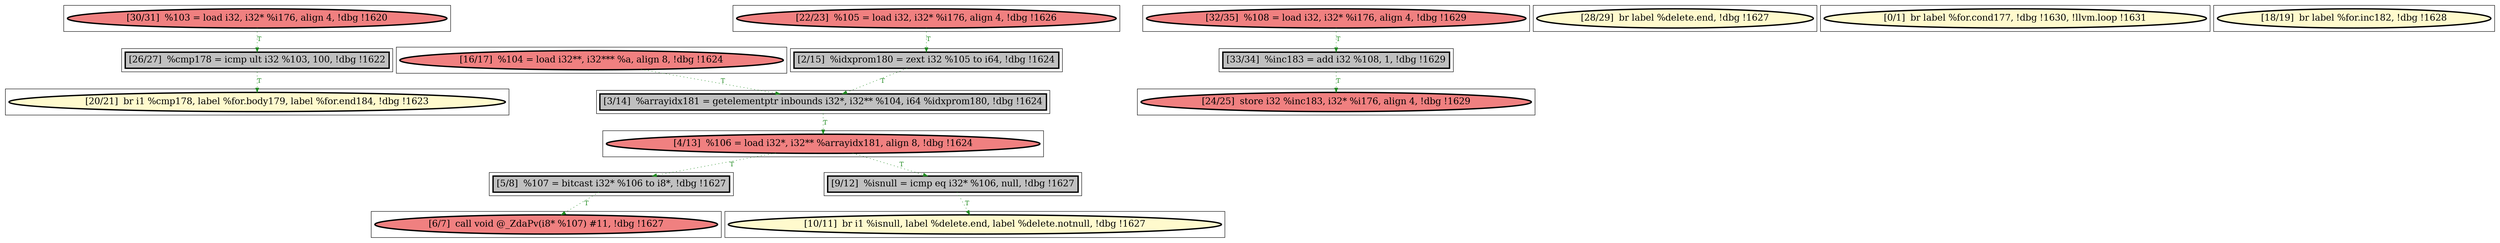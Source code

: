 
digraph G {



node6130->node6137 [style=dotted,color=forestgreen,label="T",fontcolor=forestgreen ]
node6139->node6141 [style=dotted,color=forestgreen,label="T",fontcolor=forestgreen ]
node6133->node6130 [style=dotted,color=forestgreen,label="T",fontcolor=forestgreen ]
node6144->node6128 [style=dotted,color=forestgreen,label="T",fontcolor=forestgreen ]
node6135->node6129 [style=dotted,color=forestgreen,label="T",fontcolor=forestgreen ]
node6131->node6144 [style=dotted,color=forestgreen,label="T",fontcolor=forestgreen ]
node6141->node6131 [style=dotted,color=forestgreen,label="T",fontcolor=forestgreen ]
node6136->node6140 [style=dotted,color=forestgreen,label="T",fontcolor=forestgreen ]
node6134->node6135 [style=dotted,color=forestgreen,label="T",fontcolor=forestgreen ]
node6140->node6141 [style=dotted,color=forestgreen,label="T",fontcolor=forestgreen ]
node6131->node6142 [style=dotted,color=forestgreen,label="T",fontcolor=forestgreen ]
node6142->node6143 [style=dotted,color=forestgreen,label="T",fontcolor=forestgreen ]


subgraph cluster16 {


node6143 [penwidth=3.0,fontsize=20,fillcolor=lemonchiffon,label="[10/11]  br i1 %isnull, label %delete.end, label %delete.notnull, !dbg !1627",shape=ellipse,style=filled ]



}

subgraph cluster17 {


node6144 [penwidth=3.0,fontsize=20,fillcolor=grey,label="[5/8]  %107 = bitcast i32* %106 to i8*, !dbg !1627",shape=rectangle,style=filled ]



}

subgraph cluster4 {


node6131 [penwidth=3.0,fontsize=20,fillcolor=lightcoral,label="[4/13]  %106 = load i32*, i32** %arrayidx181, align 8, !dbg !1624",shape=ellipse,style=filled ]



}

subgraph cluster3 {


node6130 [penwidth=3.0,fontsize=20,fillcolor=grey,label="[26/27]  %cmp178 = icmp ult i32 %103, 100, !dbg !1622",shape=rectangle,style=filled ]



}

subgraph cluster2 {


node6129 [penwidth=3.0,fontsize=20,fillcolor=lightcoral,label="[24/25]  store i32 %inc183, i32* %i176, align 4, !dbg !1629",shape=ellipse,style=filled ]



}

subgraph cluster1 {


node6128 [penwidth=3.0,fontsize=20,fillcolor=lightcoral,label="[6/7]  call void @_ZdaPv(i8* %107) #11, !dbg !1627",shape=ellipse,style=filled ]



}

subgraph cluster12 {


node6139 [penwidth=3.0,fontsize=20,fillcolor=lightcoral,label="[16/17]  %104 = load i32**, i32*** %a, align 8, !dbg !1624",shape=ellipse,style=filled ]



}

subgraph cluster5 {


node6132 [penwidth=3.0,fontsize=20,fillcolor=lemonchiffon,label="[28/29]  br label %delete.end, !dbg !1627",shape=ellipse,style=filled ]



}

subgraph cluster0 {


node6127 [penwidth=3.0,fontsize=20,fillcolor=lemonchiffon,label="[0/1]  br label %for.cond177, !dbg !1630, !llvm.loop !1631",shape=ellipse,style=filled ]



}

subgraph cluster6 {


node6133 [penwidth=3.0,fontsize=20,fillcolor=lightcoral,label="[30/31]  %103 = load i32, i32* %i176, align 4, !dbg !1620",shape=ellipse,style=filled ]



}

subgraph cluster14 {


node6141 [penwidth=3.0,fontsize=20,fillcolor=grey,label="[3/14]  %arrayidx181 = getelementptr inbounds i32*, i32** %104, i64 %idxprom180, !dbg !1624",shape=rectangle,style=filled ]



}

subgraph cluster7 {


node6134 [penwidth=3.0,fontsize=20,fillcolor=lightcoral,label="[32/35]  %108 = load i32, i32* %i176, align 4, !dbg !1629",shape=ellipse,style=filled ]



}

subgraph cluster8 {


node6135 [penwidth=3.0,fontsize=20,fillcolor=grey,label="[33/34]  %inc183 = add i32 %108, 1, !dbg !1629",shape=rectangle,style=filled ]



}

subgraph cluster9 {


node6136 [penwidth=3.0,fontsize=20,fillcolor=lightcoral,label="[22/23]  %105 = load i32, i32* %i176, align 4, !dbg !1626",shape=ellipse,style=filled ]



}

subgraph cluster10 {


node6137 [penwidth=3.0,fontsize=20,fillcolor=lemonchiffon,label="[20/21]  br i1 %cmp178, label %for.body179, label %for.end184, !dbg !1623",shape=ellipse,style=filled ]



}

subgraph cluster11 {


node6138 [penwidth=3.0,fontsize=20,fillcolor=lemonchiffon,label="[18/19]  br label %for.inc182, !dbg !1628",shape=ellipse,style=filled ]



}

subgraph cluster13 {


node6140 [penwidth=3.0,fontsize=20,fillcolor=grey,label="[2/15]  %idxprom180 = zext i32 %105 to i64, !dbg !1624",shape=rectangle,style=filled ]



}

subgraph cluster15 {


node6142 [penwidth=3.0,fontsize=20,fillcolor=grey,label="[9/12]  %isnull = icmp eq i32* %106, null, !dbg !1627",shape=rectangle,style=filled ]



}

}
